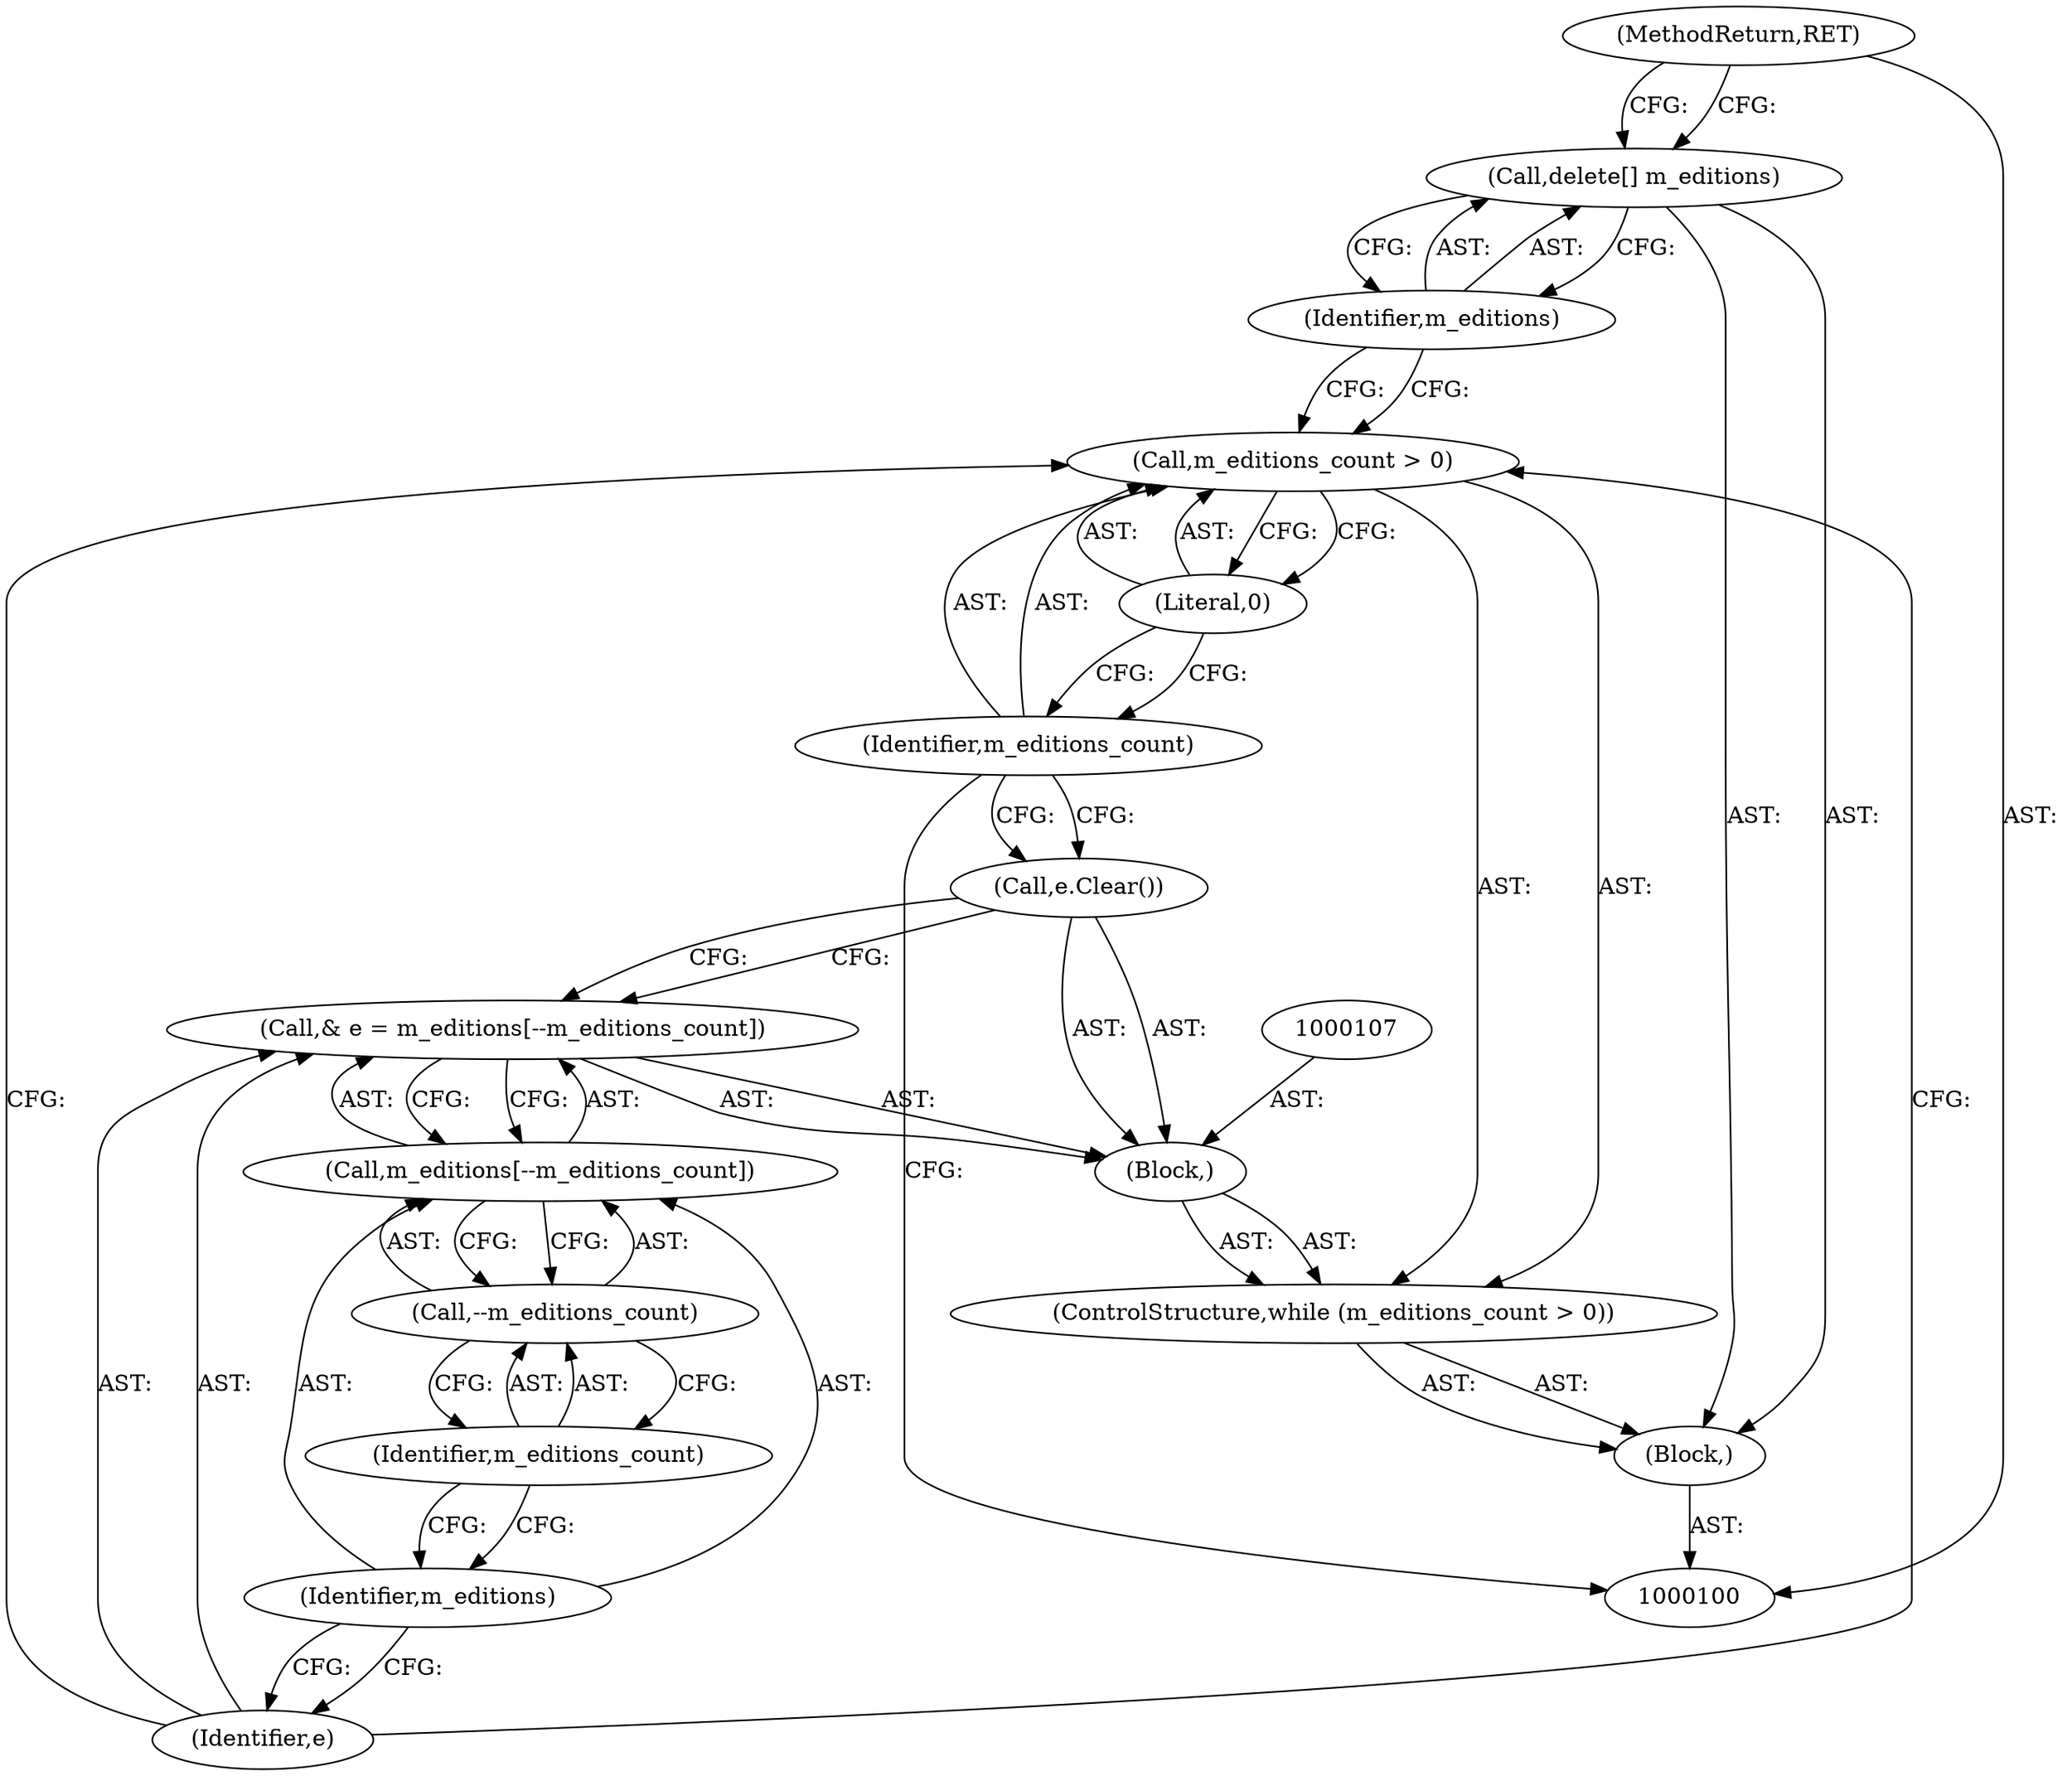 digraph "0_Android_cc274e2abe8b2a6698a5c47d8aa4bb45f1f9538d_67" {
"1000117" [label="(MethodReturn,RET)"];
"1000101" [label="(Block,)"];
"1000102" [label="(ControlStructure,while (m_editions_count > 0))"];
"1000105" [label="(Literal,0)"];
"1000103" [label="(Call,m_editions_count > 0)"];
"1000104" [label="(Identifier,m_editions_count)"];
"1000108" [label="(Call,& e = m_editions[--m_editions_count])"];
"1000109" [label="(Identifier,e)"];
"1000110" [label="(Call,m_editions[--m_editions_count])"];
"1000111" [label="(Identifier,m_editions)"];
"1000112" [label="(Call,--m_editions_count)"];
"1000113" [label="(Identifier,m_editions_count)"];
"1000106" [label="(Block,)"];
"1000114" [label="(Call,e.Clear())"];
"1000116" [label="(Identifier,m_editions)"];
"1000115" [label="(Call,delete[] m_editions)"];
"1000117" -> "1000100"  [label="AST: "];
"1000117" -> "1000115"  [label="CFG: "];
"1000101" -> "1000100"  [label="AST: "];
"1000102" -> "1000101"  [label="AST: "];
"1000115" -> "1000101"  [label="AST: "];
"1000102" -> "1000101"  [label="AST: "];
"1000103" -> "1000102"  [label="AST: "];
"1000106" -> "1000102"  [label="AST: "];
"1000105" -> "1000103"  [label="AST: "];
"1000105" -> "1000104"  [label="CFG: "];
"1000103" -> "1000105"  [label="CFG: "];
"1000103" -> "1000102"  [label="AST: "];
"1000103" -> "1000105"  [label="CFG: "];
"1000104" -> "1000103"  [label="AST: "];
"1000105" -> "1000103"  [label="AST: "];
"1000109" -> "1000103"  [label="CFG: "];
"1000116" -> "1000103"  [label="CFG: "];
"1000104" -> "1000103"  [label="AST: "];
"1000104" -> "1000114"  [label="CFG: "];
"1000104" -> "1000100"  [label="CFG: "];
"1000105" -> "1000104"  [label="CFG: "];
"1000108" -> "1000106"  [label="AST: "];
"1000108" -> "1000110"  [label="CFG: "];
"1000109" -> "1000108"  [label="AST: "];
"1000110" -> "1000108"  [label="AST: "];
"1000114" -> "1000108"  [label="CFG: "];
"1000109" -> "1000108"  [label="AST: "];
"1000109" -> "1000103"  [label="CFG: "];
"1000111" -> "1000109"  [label="CFG: "];
"1000110" -> "1000108"  [label="AST: "];
"1000110" -> "1000112"  [label="CFG: "];
"1000111" -> "1000110"  [label="AST: "];
"1000112" -> "1000110"  [label="AST: "];
"1000108" -> "1000110"  [label="CFG: "];
"1000111" -> "1000110"  [label="AST: "];
"1000111" -> "1000109"  [label="CFG: "];
"1000113" -> "1000111"  [label="CFG: "];
"1000112" -> "1000110"  [label="AST: "];
"1000112" -> "1000113"  [label="CFG: "];
"1000113" -> "1000112"  [label="AST: "];
"1000110" -> "1000112"  [label="CFG: "];
"1000113" -> "1000112"  [label="AST: "];
"1000113" -> "1000111"  [label="CFG: "];
"1000112" -> "1000113"  [label="CFG: "];
"1000106" -> "1000102"  [label="AST: "];
"1000107" -> "1000106"  [label="AST: "];
"1000108" -> "1000106"  [label="AST: "];
"1000114" -> "1000106"  [label="AST: "];
"1000114" -> "1000106"  [label="AST: "];
"1000114" -> "1000108"  [label="CFG: "];
"1000104" -> "1000114"  [label="CFG: "];
"1000116" -> "1000115"  [label="AST: "];
"1000116" -> "1000103"  [label="CFG: "];
"1000115" -> "1000116"  [label="CFG: "];
"1000115" -> "1000101"  [label="AST: "];
"1000115" -> "1000116"  [label="CFG: "];
"1000116" -> "1000115"  [label="AST: "];
"1000117" -> "1000115"  [label="CFG: "];
}
